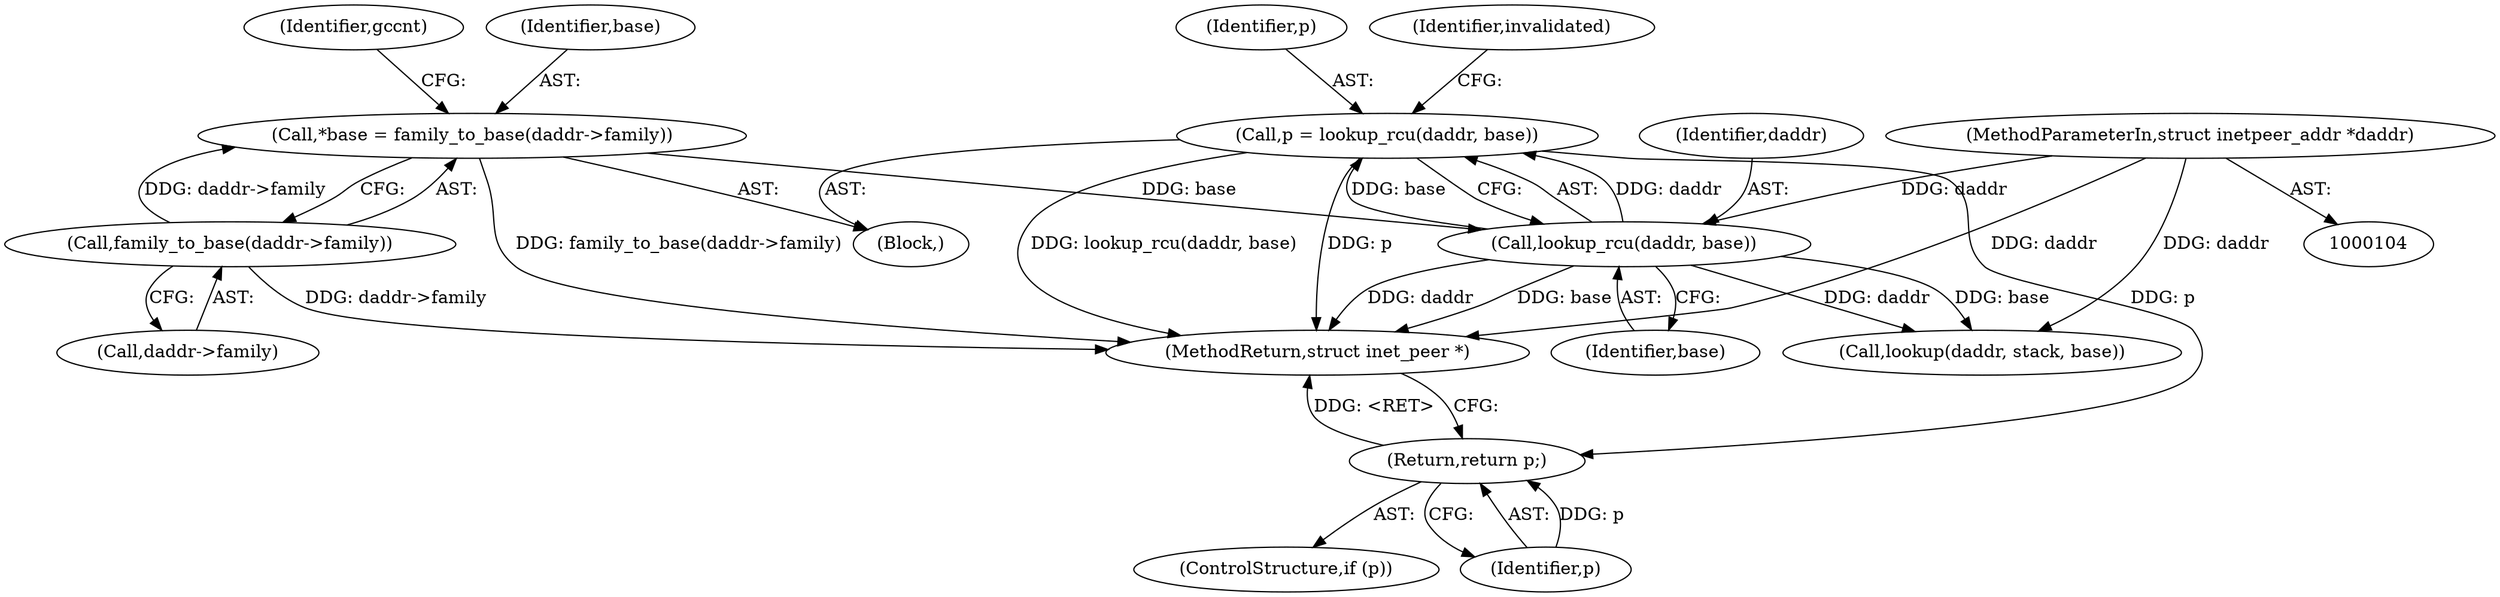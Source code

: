 digraph "0_linux_87c48fa3b4630905f98268dde838ee43626a060c@pointer" {
"1000132" [label="(Call,p = lookup_rcu(daddr, base))"];
"1000134" [label="(Call,lookup_rcu(daddr, base))"];
"1000105" [label="(MethodParameterIn,struct inetpeer_addr *daddr)"];
"1000111" [label="(Call,*base = family_to_base(daddr->family))"];
"1000113" [label="(Call,family_to_base(daddr->family))"];
"1000148" [label="(Return,return p;)"];
"1000114" [label="(Call,daddr->family)"];
"1000122" [label="(Identifier,gccnt)"];
"1000146" [label="(ControlStructure,if (p))"];
"1000113" [label="(Call,family_to_base(daddr->family))"];
"1000300" [label="(MethodReturn,struct inet_peer *)"];
"1000107" [label="(Block,)"];
"1000132" [label="(Call,p = lookup_rcu(daddr, base))"];
"1000148" [label="(Return,return p;)"];
"1000111" [label="(Call,*base = family_to_base(daddr->family))"];
"1000135" [label="(Identifier,daddr)"];
"1000166" [label="(Call,lookup(daddr, stack, base))"];
"1000149" [label="(Identifier,p)"];
"1000133" [label="(Identifier,p)"];
"1000112" [label="(Identifier,base)"];
"1000105" [label="(MethodParameterIn,struct inetpeer_addr *daddr)"];
"1000134" [label="(Call,lookup_rcu(daddr, base))"];
"1000136" [label="(Identifier,base)"];
"1000138" [label="(Identifier,invalidated)"];
"1000132" -> "1000107"  [label="AST: "];
"1000132" -> "1000134"  [label="CFG: "];
"1000133" -> "1000132"  [label="AST: "];
"1000134" -> "1000132"  [label="AST: "];
"1000138" -> "1000132"  [label="CFG: "];
"1000132" -> "1000300"  [label="DDG: lookup_rcu(daddr, base)"];
"1000132" -> "1000300"  [label="DDG: p"];
"1000134" -> "1000132"  [label="DDG: daddr"];
"1000134" -> "1000132"  [label="DDG: base"];
"1000132" -> "1000148"  [label="DDG: p"];
"1000134" -> "1000136"  [label="CFG: "];
"1000135" -> "1000134"  [label="AST: "];
"1000136" -> "1000134"  [label="AST: "];
"1000134" -> "1000300"  [label="DDG: daddr"];
"1000134" -> "1000300"  [label="DDG: base"];
"1000105" -> "1000134"  [label="DDG: daddr"];
"1000111" -> "1000134"  [label="DDG: base"];
"1000134" -> "1000166"  [label="DDG: daddr"];
"1000134" -> "1000166"  [label="DDG: base"];
"1000105" -> "1000104"  [label="AST: "];
"1000105" -> "1000300"  [label="DDG: daddr"];
"1000105" -> "1000166"  [label="DDG: daddr"];
"1000111" -> "1000107"  [label="AST: "];
"1000111" -> "1000113"  [label="CFG: "];
"1000112" -> "1000111"  [label="AST: "];
"1000113" -> "1000111"  [label="AST: "];
"1000122" -> "1000111"  [label="CFG: "];
"1000111" -> "1000300"  [label="DDG: family_to_base(daddr->family)"];
"1000113" -> "1000111"  [label="DDG: daddr->family"];
"1000113" -> "1000114"  [label="CFG: "];
"1000114" -> "1000113"  [label="AST: "];
"1000113" -> "1000300"  [label="DDG: daddr->family"];
"1000148" -> "1000146"  [label="AST: "];
"1000148" -> "1000149"  [label="CFG: "];
"1000149" -> "1000148"  [label="AST: "];
"1000300" -> "1000148"  [label="CFG: "];
"1000148" -> "1000300"  [label="DDG: <RET>"];
"1000149" -> "1000148"  [label="DDG: p"];
}
